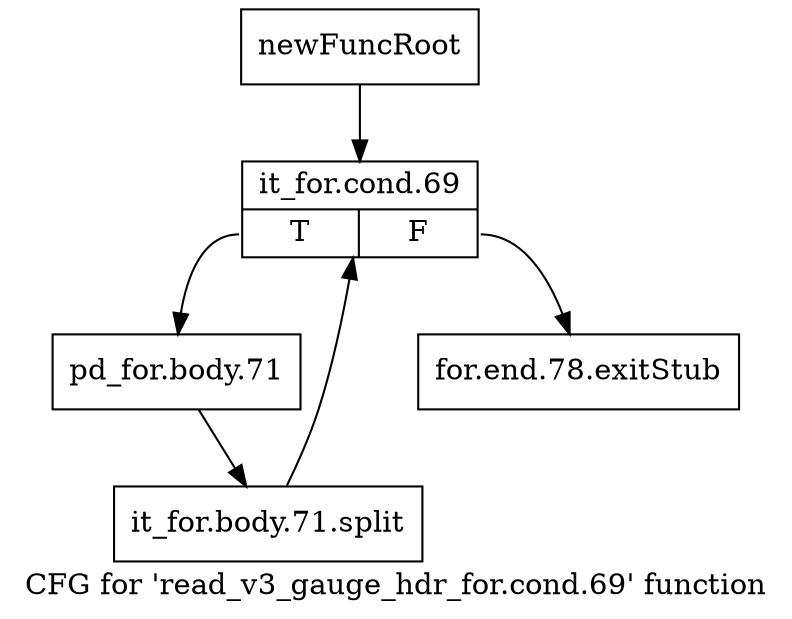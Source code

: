 digraph "CFG for 'read_v3_gauge_hdr_for.cond.69' function" {
	label="CFG for 'read_v3_gauge_hdr_for.cond.69' function";

	Node0x199db70 [shape=record,label="{newFuncRoot}"];
	Node0x199db70 -> Node0x199dc10;
	Node0x199dbc0 [shape=record,label="{for.end.78.exitStub}"];
	Node0x199dc10 [shape=record,label="{it_for.cond.69|{<s0>T|<s1>F}}"];
	Node0x199dc10:s0 -> Node0x19a7830;
	Node0x199dc10:s1 -> Node0x199dbc0;
	Node0x19a7830 [shape=record,label="{pd_for.body.71}"];
	Node0x19a7830 -> Node0x1c8e860;
	Node0x1c8e860 [shape=record,label="{it_for.body.71.split}"];
	Node0x1c8e860 -> Node0x199dc10;
}
